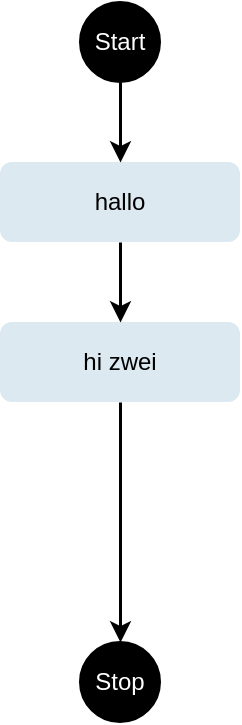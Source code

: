 <mxfile version="15.7.7"><diagram id="diagramId" name="Page-1"><mxGraphModel dx="1264" dy="684" grid="1" gridSize="10" guides="1" tooltips="1" connect="1" arrows="1" fold="1" page="1" pageScale="1" pageWidth="850" pageHeight="1100" math="0"><root><mxCell id="0" /><mxCell id="1" parent="0" /><mxCell id="2" value="Start" style="ellipse;whiteSpace=wrap;html=1;aspect=fixed;fillColor=#000000;fontColor=#ffffff;" vertex="1" parent="1"><mxGeometry x="80.0" y="60" width="40" height="40" as="geometry" /></mxCell><mxCell id="3" value="hallo" style="rounded=1;whiteSpace=wrap;html=1;strokeColor=none;fillColor=#DCE9F1;" vertex="1" parent="1"><mxGeometry x="40.0" y="140" width="120" height="40" as="geometry" /></mxCell><mxCell id="4" value="hi zwei" style="rounded=1;whiteSpace=wrap;html=1;strokeColor=none;fillColor=#DCE9F1;" vertex="1" parent="1"><mxGeometry x="40.0" y="220" width="120" height="40" as="geometry" /></mxCell><mxCell id="5" value="Stop" style="ellipse;whiteSpace=wrap;html=1;aspect=fixed;fillColor=#000000;fontColor=#ffffff;" vertex="1" parent="1"><mxGeometry x="80.0" y="380" width="40" height="40" as="geometry" /></mxCell><mxCell id="e1" value="" edge="1" source="2" target="3" parent="1" style="edgeStyle=elbowEdgeStyle;elbow=vertical;strokeWidth=1.5;"><mxGeometry relative="1" as="geometry" /></mxCell><mxCell id="e2" value="" edge="1" source="3" target="4" parent="1" style="edgeStyle=elbowEdgeStyle;elbow=vertical;strokeWidth=1.5;"><mxGeometry relative="1" as="geometry" /></mxCell><mxCell id="e3" value="" edge="1" source="4" target="5" parent="1" style="edgeStyle=elbowEdgeStyle;elbow=vertical;strokeWidth=1.5;"><mxGeometry relative="1" as="geometry" /></mxCell></root></mxGraphModel></diagram></mxfile>